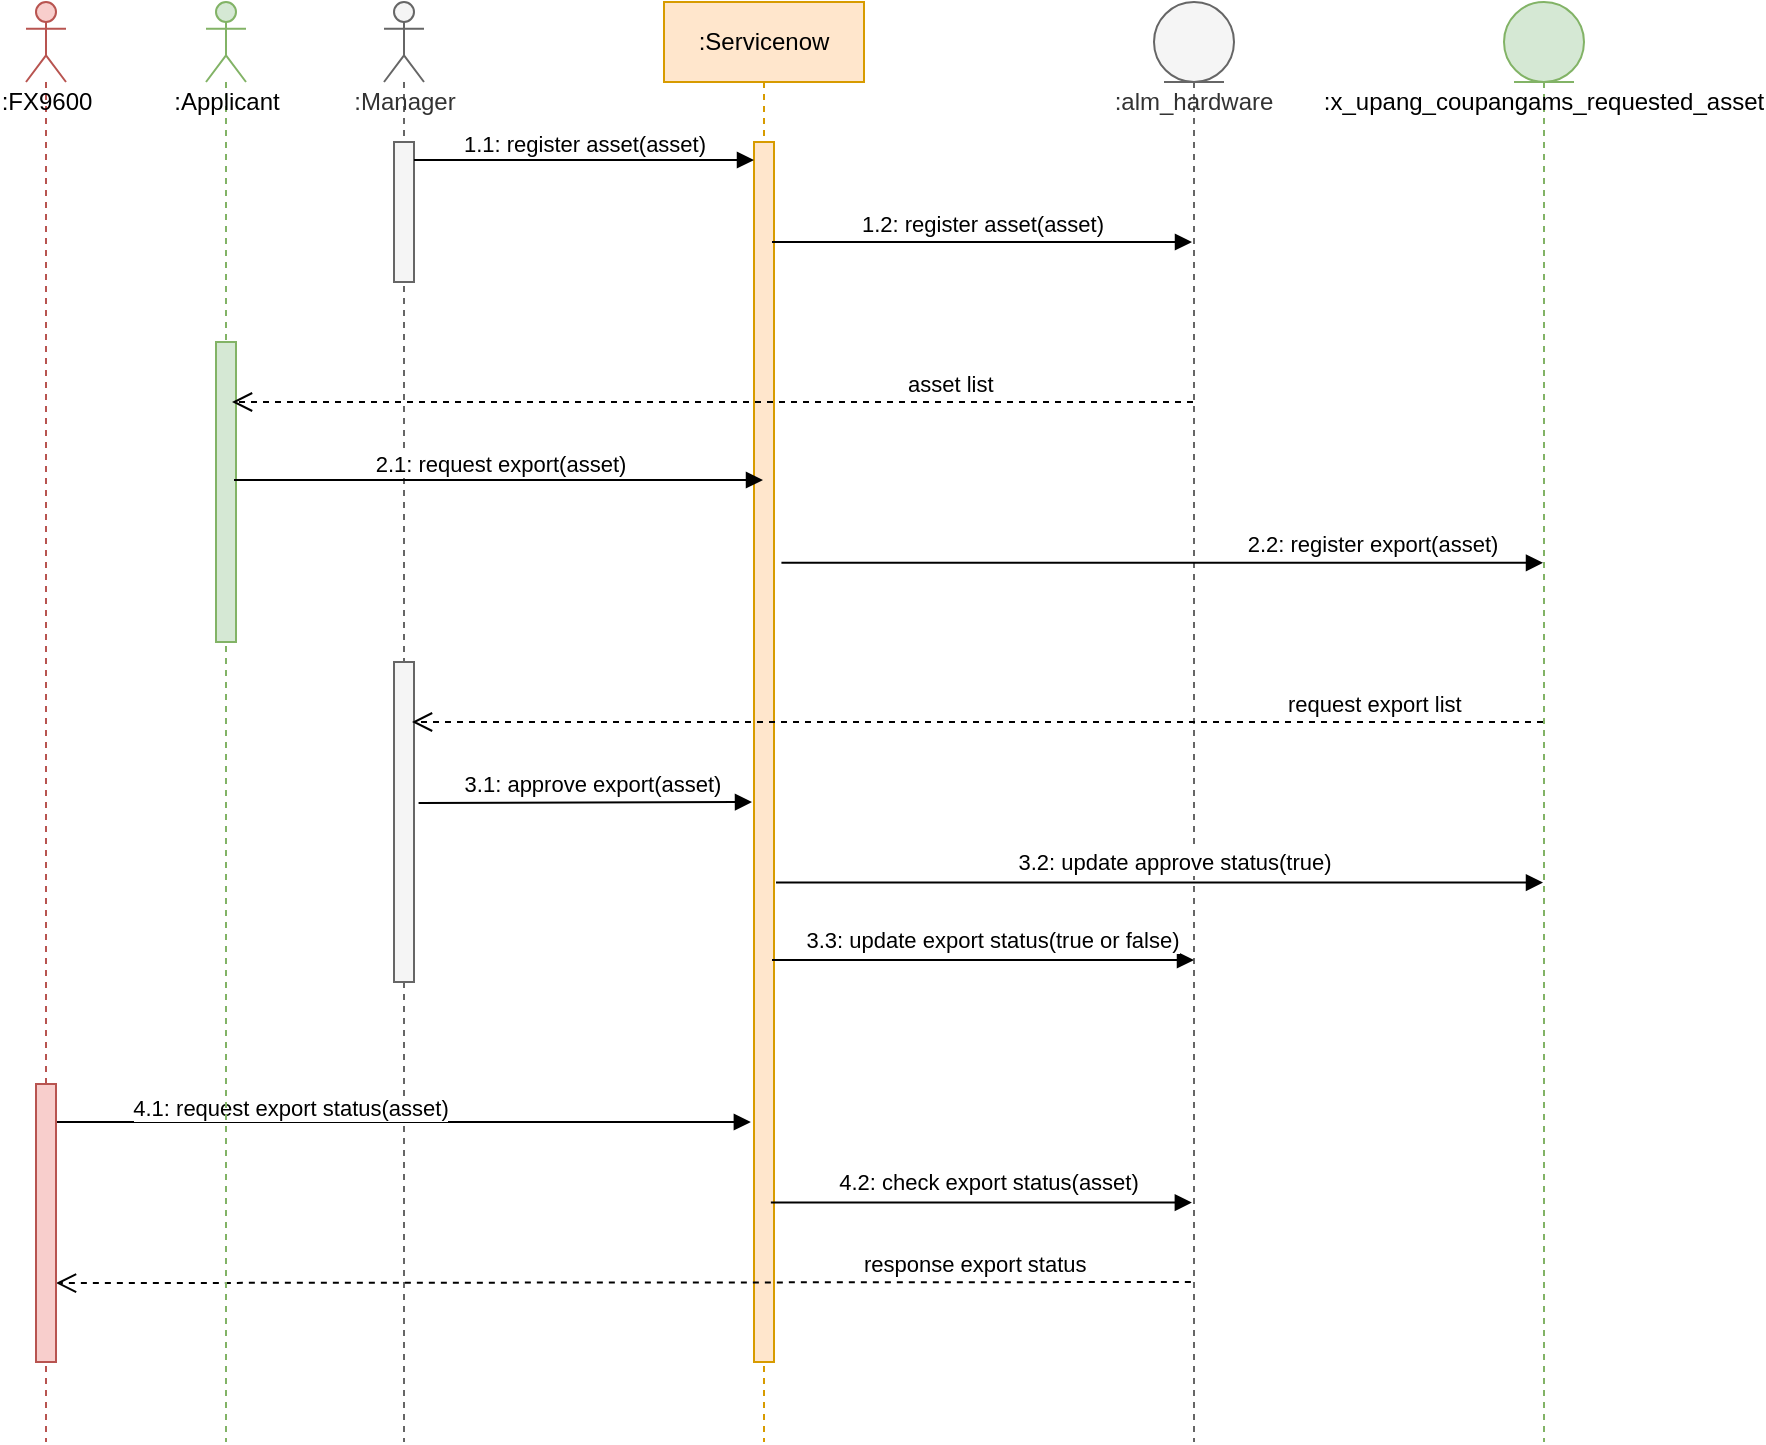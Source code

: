 <mxfile version="24.2.5" type="github" pages="3">
  <diagram name="고정형" id="--vtI4QlD3iQZnON2GcI">
    <mxGraphModel dx="984" dy="536" grid="1" gridSize="10" guides="1" tooltips="1" connect="1" arrows="1" fold="1" page="1" pageScale="1" pageWidth="1019" pageHeight="1320" math="0" shadow="0">
      <root>
        <mxCell id="0" />
        <mxCell id="1" parent="0" />
        <mxCell id="XppZFFv2hi1EjOijFOD9-2" value=":Manager" style="shape=umlLifeline;participant=umlActor;perimeter=lifelinePerimeter;html=1;container=1;collapsible=0;recursiveResize=0;verticalAlign=top;spacingTop=36;outlineConnect=0;size=40;fillColor=#f5f5f5;strokeColor=#666666;fontColor=#333333;" parent="1" vertex="1">
          <mxGeometry x="326" y="80" width="20" height="720" as="geometry" />
        </mxCell>
        <mxCell id="XppZFFv2hi1EjOijFOD9-3" value="" style="html=1;points=[];perimeter=orthogonalPerimeter;fillColor=#f5f5f5;strokeColor=#666666;fontColor=#333333;" parent="XppZFFv2hi1EjOijFOD9-2" vertex="1">
          <mxGeometry x="5" y="70" width="10" height="70" as="geometry" />
        </mxCell>
        <mxCell id="pyoK8WrelKXbnyUNcesg-3" value="" style="html=1;points=[];perimeter=orthogonalPerimeter;fillColor=#f5f5f5;strokeColor=#666666;fontColor=#333333;" parent="XppZFFv2hi1EjOijFOD9-2" vertex="1">
          <mxGeometry x="5" y="330" width="10" height="160" as="geometry" />
        </mxCell>
        <mxCell id="XppZFFv2hi1EjOijFOD9-4" value=":Servicenow" style="shape=umlLifeline;perimeter=lifelinePerimeter;whiteSpace=wrap;html=1;container=1;collapsible=0;recursiveResize=0;outlineConnect=0;fillColor=#ffe6cc;strokeColor=#d79b00;" parent="1" vertex="1">
          <mxGeometry x="466" y="80" width="100" height="720" as="geometry" />
        </mxCell>
        <mxCell id="XppZFFv2hi1EjOijFOD9-5" value="" style="html=1;points=[];perimeter=orthogonalPerimeter;fillColor=#ffe6cc;strokeColor=#d79b00;" parent="XppZFFv2hi1EjOijFOD9-4" vertex="1">
          <mxGeometry x="45" y="70" width="10" height="610" as="geometry" />
        </mxCell>
        <mxCell id="pyoK8WrelKXbnyUNcesg-10" value="response export status" style="html=1;verticalAlign=bottom;endArrow=open;dashed=1;endSize=8;rounded=0;spacingRight=0;align=left;spacingLeft=25;entryX=1.057;entryY=0.614;entryDx=0;entryDy=0;entryPerimeter=0;" parent="XppZFFv2hi1EjOijFOD9-4" edge="1">
          <mxGeometry x="-0.329" relative="1" as="geometry">
            <mxPoint x="-304.0" y="640.52" as="targetPoint" />
            <mxPoint x="263.43" y="640" as="sourcePoint" />
            <mxPoint as="offset" />
          </mxGeometry>
        </mxCell>
        <mxCell id="pyoK8WrelKXbnyUNcesg-8" value="4.1: request export status(asset)" style="html=1;verticalAlign=bottom;endArrow=block;rounded=0;align=center;" parent="XppZFFv2hi1EjOijFOD9-4" edge="1">
          <mxGeometry x="-0.326" y="-2" relative="1" as="geometry">
            <mxPoint x="-304" y="560" as="sourcePoint" />
            <mxPoint x="43.43" y="560" as="targetPoint" />
            <mxPoint as="offset" />
          </mxGeometry>
        </mxCell>
        <mxCell id="pyoK8WrelKXbnyUNcesg-9" value="4.2: check export status(asset)" style="html=1;verticalAlign=bottom;endArrow=block;rounded=0;align=center;exitX=1.1;exitY=0.669;exitDx=0;exitDy=0;exitPerimeter=0;" parent="XppZFFv2hi1EjOijFOD9-4" edge="1">
          <mxGeometry x="0.038" y="1" relative="1" as="geometry">
            <mxPoint x="53.43" y="600.26" as="sourcePoint" />
            <mxPoint x="263.93" y="600.26" as="targetPoint" />
            <mxPoint as="offset" />
          </mxGeometry>
        </mxCell>
        <mxCell id="XppZFFv2hi1EjOijFOD9-10" value="1.1: register asset(asset)" style="html=1;verticalAlign=bottom;endArrow=block;entryX=0;entryY=0;rounded=0;align=center;" parent="1" edge="1">
          <mxGeometry y="-1" relative="1" as="geometry">
            <mxPoint x="341" y="159.0" as="sourcePoint" />
            <mxPoint x="511" y="159.0" as="targetPoint" />
            <mxPoint as="offset" />
          </mxGeometry>
        </mxCell>
        <mxCell id="XppZFFv2hi1EjOijFOD9-13" value=":alm_hardware" style="shape=umlLifeline;participant=umlEntity;perimeter=lifelinePerimeter;whiteSpace=wrap;html=1;container=1;collapsible=0;recursiveResize=0;verticalAlign=top;spacingTop=36;outlineConnect=0;fillColor=#f5f5f5;strokeColor=#666666;fontColor=#333333;" parent="1" vertex="1">
          <mxGeometry x="711" y="80" width="40" height="720" as="geometry" />
        </mxCell>
        <mxCell id="kGZU3CG-0wBevOu82GHy-1" value=":x_upang_coupangams_requested_asset" style="shape=umlLifeline;participant=umlEntity;perimeter=lifelinePerimeter;whiteSpace=wrap;html=1;container=1;collapsible=0;recursiveResize=0;verticalAlign=top;spacingTop=36;outlineConnect=0;fillColor=#d5e8d4;strokeColor=#82b366;" parent="1" vertex="1">
          <mxGeometry x="886" y="80" width="40" height="720" as="geometry" />
        </mxCell>
        <mxCell id="953JhBYHvrAZvdX_GIwj-1" value="1.2: register asset(asset)" style="html=1;verticalAlign=bottom;endArrow=block;rounded=0;" parent="1" edge="1">
          <mxGeometry relative="1" as="geometry">
            <mxPoint x="520" y="200" as="sourcePoint" />
            <mxPoint x="730" y="200" as="targetPoint" />
          </mxGeometry>
        </mxCell>
        <mxCell id="953JhBYHvrAZvdX_GIwj-6" value=":Applicant" style="shape=umlLifeline;participant=umlActor;perimeter=lifelinePerimeter;html=1;container=1;collapsible=0;recursiveResize=0;verticalAlign=top;spacingTop=36;outlineConnect=0;size=40;fillColor=#d5e8d4;strokeColor=#82b366;" parent="1" vertex="1">
          <mxGeometry x="237" y="80" width="20" height="720" as="geometry" />
        </mxCell>
        <mxCell id="953JhBYHvrAZvdX_GIwj-7" value="" style="html=1;points=[];perimeter=orthogonalPerimeter;fillColor=#d5e8d4;strokeColor=#82b366;" parent="953JhBYHvrAZvdX_GIwj-6" vertex="1">
          <mxGeometry x="5" y="170" width="10" height="150" as="geometry" />
        </mxCell>
        <mxCell id="953JhBYHvrAZvdX_GIwj-8" value=":FX9600" style="shape=umlLifeline;participant=umlActor;perimeter=lifelinePerimeter;html=1;container=1;collapsible=0;recursiveResize=0;verticalAlign=top;spacingTop=36;outlineConnect=0;size=40;fillColor=#f8cecc;strokeColor=#b85450;" parent="1" vertex="1">
          <mxGeometry x="147" y="80" width="20" height="720" as="geometry" />
        </mxCell>
        <mxCell id="953JhBYHvrAZvdX_GIwj-9" value="" style="html=1;points=[];perimeter=orthogonalPerimeter;fillColor=#f8cecc;strokeColor=#b85450;" parent="953JhBYHvrAZvdX_GIwj-8" vertex="1">
          <mxGeometry x="5" y="541" width="10" height="139" as="geometry" />
        </mxCell>
        <mxCell id="953JhBYHvrAZvdX_GIwj-10" value="2.1: request export(asset)" style="html=1;verticalAlign=bottom;endArrow=block;rounded=0;align=center;" parent="1" edge="1">
          <mxGeometry y="-1" relative="1" as="geometry">
            <mxPoint x="251" y="319.0" as="sourcePoint" />
            <mxPoint x="515.5" y="319.0" as="targetPoint" />
            <mxPoint as="offset" />
          </mxGeometry>
        </mxCell>
        <mxCell id="pyoK8WrelKXbnyUNcesg-1" value="asset list" style="html=1;verticalAlign=bottom;endArrow=open;dashed=1;endSize=8;rounded=0;spacingRight=0;align=left;spacingLeft=25;" parent="1" edge="1">
          <mxGeometry x="-0.29" relative="1" as="geometry">
            <mxPoint x="250" y="280" as="targetPoint" />
            <mxPoint x="730.5" y="280" as="sourcePoint" />
            <mxPoint x="1" as="offset" />
          </mxGeometry>
        </mxCell>
        <mxCell id="pyoK8WrelKXbnyUNcesg-2" value="2.2: register export(asset)" style="html=1;verticalAlign=bottom;endArrow=block;rounded=0;align=center;exitX=1.371;exitY=0.373;exitDx=0;exitDy=0;exitPerimeter=0;" parent="1" edge="1">
          <mxGeometry x="0.553" relative="1" as="geometry">
            <mxPoint x="524.71" y="360.42" as="sourcePoint" />
            <mxPoint x="905.5" y="360.42" as="targetPoint" />
            <mxPoint as="offset" />
          </mxGeometry>
        </mxCell>
        <mxCell id="pyoK8WrelKXbnyUNcesg-4" value="request export list" style="html=1;verticalAlign=bottom;endArrow=open;dashed=1;endSize=8;rounded=0;spacingRight=0;align=left;spacingLeft=25;" parent="1" source="kGZU3CG-0wBevOu82GHy-1" edge="1">
          <mxGeometry x="-0.45" relative="1" as="geometry">
            <mxPoint x="340" y="440" as="targetPoint" />
            <mxPoint x="820.5" y="440" as="sourcePoint" />
            <mxPoint x="1" as="offset" />
          </mxGeometry>
        </mxCell>
        <mxCell id="pyoK8WrelKXbnyUNcesg-6" value="3.1: approve export(asset)" style="html=1;verticalAlign=bottom;endArrow=block;rounded=0;align=center;exitX=1.229;exitY=0.441;exitDx=0;exitDy=0;exitPerimeter=0;" parent="1" source="pyoK8WrelKXbnyUNcesg-3" edge="1">
          <mxGeometry x="0.042" relative="1" as="geometry">
            <mxPoint x="350" y="480" as="sourcePoint" />
            <mxPoint x="510" y="480" as="targetPoint" />
            <mxPoint as="offset" />
          </mxGeometry>
        </mxCell>
        <mxCell id="-OY7nH8zZanoNaIg1-Lm-1" value="3.3: update export status(true or false)" style="html=1;verticalAlign=bottom;endArrow=block;rounded=0;align=center;" parent="1" edge="1">
          <mxGeometry x="0.038" y="1" relative="1" as="geometry">
            <mxPoint x="520" y="559" as="sourcePoint" />
            <mxPoint x="731" y="559" as="targetPoint" />
            <mxPoint as="offset" />
          </mxGeometry>
        </mxCell>
        <mxCell id="pyoK8WrelKXbnyUNcesg-7" value="3.2: update approve status(true)" style="html=1;verticalAlign=bottom;endArrow=block;rounded=0;align=center;exitX=1.1;exitY=0.669;exitDx=0;exitDy=0;exitPerimeter=0;" parent="1" edge="1">
          <mxGeometry x="0.038" y="1" relative="1" as="geometry">
            <mxPoint x="522" y="520.26" as="sourcePoint" />
            <mxPoint x="905.5" y="520.26" as="targetPoint" />
            <mxPoint as="offset" />
          </mxGeometry>
        </mxCell>
      </root>
    </mxGraphModel>
  </diagram>
  <diagram name="Mobile" id="CTdmIkKCP2cpCSRJCQUi">
    <mxGraphModel dx="1224" dy="536" grid="1" gridSize="10" guides="1" tooltips="1" connect="1" arrows="1" fold="1" page="1" pageScale="1" pageWidth="827" pageHeight="1169" math="0" shadow="0">
      <root>
        <mxCell id="0" />
        <mxCell id="1" parent="0" />
        <UserObject label="&lt;span style=&quot;color: rgb(0, 0, 0); font-family: Helvetica; font-size: 11px; font-style: normal; font-variant-ligatures: normal; font-variant-caps: normal; font-weight: 400; letter-spacing: normal; orphans: 2; text-align: left; text-indent: 0px; text-transform: none; widows: 2; word-spacing: 0px; -webkit-text-stroke-width: 0px; white-space: nowrap; background-color: rgb(255, 255, 255); text-decoration-thickness: initial; text-decoration-style: initial; text-decoration-color: initial; display: inline !important; float: none;&quot;&gt;2.3: response due diligence asset list&lt;/span&gt;" placeholders="1" name="Variable" id="dZNajv5C_46ng1oyPFFv-17">
          <mxCell style="text;html=1;strokeColor=none;fillColor=none;align=center;verticalAlign=middle;whiteSpace=wrap;overflow=hidden;" parent="1" vertex="1">
            <mxGeometry x="400" y="460" width="210" height="20" as="geometry" />
          </mxCell>
        </UserObject>
        <mxCell id="PrHtrboNvN1LFKegMaEQ-30" value="RITM 조회" style="shape=umlFrame;whiteSpace=wrap;html=1;fillColor=#ffe6cc;strokeColor=#d79b00;width=80;height=20;" parent="1" vertex="1">
          <mxGeometry x="80" y="160" width="1000" height="160" as="geometry" />
        </mxCell>
        <mxCell id="PrHtrboNvN1LFKegMaEQ-2" value=":User" style="shape=umlLifeline;participant=umlActor;perimeter=lifelinePerimeter;html=1;container=1;collapsible=0;recursiveResize=0;verticalAlign=top;spacingTop=36;outlineConnect=0;size=40;fillColor=#f8cecc;strokeColor=#b85450;" parent="1" vertex="1">
          <mxGeometry x="209" y="80" width="20" height="930" as="geometry" />
        </mxCell>
        <mxCell id="PrHtrboNvN1LFKegMaEQ-3" value="" style="html=1;points=[];perimeter=orthogonalPerimeter;fillColor=#f8cecc;strokeColor=#b85450;" parent="PrHtrboNvN1LFKegMaEQ-2" vertex="1">
          <mxGeometry x="5" y="70" width="10" height="820" as="geometry" />
        </mxCell>
        <mxCell id="PrHtrboNvN1LFKegMaEQ-4" value=":Mobile App" style="shape=umlLifeline;perimeter=lifelinePerimeter;whiteSpace=wrap;html=1;container=1;collapsible=0;recursiveResize=0;outlineConnect=0;fillColor=#e1d5e7;strokeColor=#9673a6;" parent="1" vertex="1">
          <mxGeometry x="349" y="80" width="100" height="930" as="geometry" />
        </mxCell>
        <mxCell id="PrHtrboNvN1LFKegMaEQ-5" value="" style="html=1;points=[];perimeter=orthogonalPerimeter;fillColor=#e1d5e7;strokeColor=#9673a6;" parent="PrHtrboNvN1LFKegMaEQ-4" vertex="1">
          <mxGeometry x="45" y="70" width="10" height="820" as="geometry" />
        </mxCell>
        <mxCell id="PrHtrboNvN1LFKegMaEQ-7" value="1: ticket" style="html=1;verticalAlign=bottom;endArrow=block;entryX=0;entryY=0;rounded=0;align=center;" parent="1" edge="1">
          <mxGeometry y="-1" relative="1" as="geometry">
            <mxPoint x="224" y="180.0" as="sourcePoint" />
            <mxPoint x="394" y="180.0" as="targetPoint" />
            <mxPoint as="offset" />
          </mxGeometry>
        </mxCell>
        <mxCell id="22zR-3tpZ3dT_F8h-klT-1" value=":Servicenow" style="shape=umlLifeline;perimeter=lifelinePerimeter;whiteSpace=wrap;html=1;container=1;collapsible=0;recursiveResize=0;outlineConnect=0;fillColor=#ffe6cc;strokeColor=#d79b00;" parent="1" vertex="1">
          <mxGeometry x="560" y="80" width="100" height="930" as="geometry" />
        </mxCell>
        <mxCell id="22zR-3tpZ3dT_F8h-klT-2" value="" style="html=1;points=[];perimeter=orthogonalPerimeter;fillColor=#ffe6cc;strokeColor=#d79b00;" parent="22zR-3tpZ3dT_F8h-klT-1" vertex="1">
          <mxGeometry x="45" y="70" width="10" height="820" as="geometry" />
        </mxCell>
        <mxCell id="ZnmoivJo9zs1owLyApfR-1" value="1.2: request RITM(ticket)" style="html=1;verticalAlign=bottom;endArrow=block;rounded=0;" parent="1" edge="1">
          <mxGeometry x="0.005" relative="1" as="geometry">
            <mxPoint x="405" y="220" as="sourcePoint" />
            <mxPoint x="600" y="220" as="targetPoint" />
            <mxPoint as="offset" />
          </mxGeometry>
        </mxCell>
        <mxCell id="p_xVUOrbrtQjltrd1UVE-1" value="1.3: response sc_task state" style="html=1;verticalAlign=bottom;endArrow=open;dashed=1;endSize=8;rounded=0;spacingRight=0;align=left;spacingLeft=25;" parent="1" edge="1">
          <mxGeometry x="0.895" relative="1" as="geometry">
            <mxPoint x="410" y="280" as="targetPoint" />
            <mxPoint x="600" y="280" as="sourcePoint" />
            <mxPoint as="offset" />
          </mxGeometry>
        </mxCell>
        <mxCell id="p_xVUOrbrtQjltrd1UVE-2" value="&lt;font style=&quot;font-size: 11px;&quot;&gt;실사 목록 조회&lt;/font&gt;" style="shape=umlFrame;whiteSpace=wrap;html=1;fillColor=#ffe6cc;strokeColor=#d79b00;width=80;height=20;" parent="1" vertex="1">
          <mxGeometry x="81" y="359" width="1000" height="160" as="geometry" />
        </mxCell>
        <mxCell id="p_xVUOrbrtQjltrd1UVE-3" value="2: &#39;확인&#39; 버튼" style="html=1;verticalAlign=bottom;endArrow=block;entryX=0;entryY=0;rounded=0;align=center;" parent="1" edge="1">
          <mxGeometry y="-1" relative="1" as="geometry">
            <mxPoint x="225" y="379.0" as="sourcePoint" />
            <mxPoint x="395" y="379.0" as="targetPoint" />
            <mxPoint as="offset" />
          </mxGeometry>
        </mxCell>
        <mxCell id="p_xVUOrbrtQjltrd1UVE-4" value="2.2: request assets(task_sys_id)" style="html=1;verticalAlign=bottom;endArrow=block;rounded=0;" parent="1" edge="1">
          <mxGeometry relative="1" as="geometry">
            <mxPoint x="406" y="419" as="sourcePoint" />
            <mxPoint x="601" y="419" as="targetPoint" />
          </mxGeometry>
        </mxCell>
        <mxCell id="p_xVUOrbrtQjltrd1UVE-5" value="" style="html=1;verticalAlign=bottom;endArrow=open;dashed=1;endSize=8;rounded=0;spacingRight=0;align=left;spacingLeft=25;" parent="1" edge="1">
          <mxGeometry x="0.695" y="-9" relative="1" as="geometry">
            <mxPoint x="410" y="480" as="targetPoint" />
            <mxPoint x="601" y="479" as="sourcePoint" />
            <mxPoint as="offset" />
          </mxGeometry>
        </mxCell>
        <mxCell id="dZNajv5C_46ng1oyPFFv-2" value="Sync data" style="shape=umlFrame;whiteSpace=wrap;html=1;fillColor=#ffe6cc;strokeColor=#d79b00;width=80;height=20;" parent="1" vertex="1">
          <mxGeometry x="81" y="560" width="1000" height="160" as="geometry" />
        </mxCell>
        <mxCell id="dZNajv5C_46ng1oyPFFv-3" value="3: sync data" style="html=1;verticalAlign=bottom;endArrow=block;entryX=0;entryY=0;rounded=0;align=center;" parent="1" edge="1">
          <mxGeometry y="-1" relative="1" as="geometry">
            <mxPoint x="225" y="580.0" as="sourcePoint" />
            <mxPoint x="395" y="580.0" as="targetPoint" />
            <mxPoint as="offset" />
          </mxGeometry>
        </mxCell>
        <mxCell id="dZNajv5C_46ng1oyPFFv-4" value="1.2: request complete asset list" style="html=1;verticalAlign=bottom;endArrow=block;rounded=0;" parent="1" edge="1">
          <mxGeometry x="0.005" relative="1" as="geometry">
            <mxPoint x="406" y="620" as="sourcePoint" />
            <mxPoint x="601" y="620" as="targetPoint" />
            <mxPoint as="offset" />
          </mxGeometry>
        </mxCell>
        <mxCell id="dZNajv5C_46ng1oyPFFv-5" value="1.3: response 200" style="html=1;verticalAlign=bottom;endArrow=open;dashed=1;endSize=8;rounded=0;spacingRight=0;align=left;spacingLeft=25;" parent="1" edge="1">
          <mxGeometry x="0.895" relative="1" as="geometry">
            <mxPoint x="411" y="680" as="targetPoint" />
            <mxPoint x="601" y="680" as="sourcePoint" />
            <mxPoint as="offset" />
          </mxGeometry>
        </mxCell>
        <mxCell id="dZNajv5C_46ng1oyPFFv-6" value="&lt;font style=&quot;font-size: 11px;&quot;&gt;자산 상세 조회&lt;/font&gt;" style="shape=umlFrame;whiteSpace=wrap;html=1;fillColor=#ffe6cc;strokeColor=#d79b00;width=80;height=20;" parent="1" vertex="1">
          <mxGeometry x="81" y="770" width="1000" height="160" as="geometry" />
        </mxCell>
        <mxCell id="dZNajv5C_46ng1oyPFFv-7" value="4: serial number or asset tag" style="html=1;verticalAlign=bottom;endArrow=block;entryX=0;entryY=0;rounded=0;align=center;" parent="1" edge="1">
          <mxGeometry y="-1" relative="1" as="geometry">
            <mxPoint x="225" y="790.0" as="sourcePoint" />
            <mxPoint x="395" y="790.0" as="targetPoint" />
            <mxPoint as="offset" />
          </mxGeometry>
        </mxCell>
        <mxCell id="dZNajv5C_46ng1oyPFFv-8" value="1.2: request serial number or asset tag" style="html=1;verticalAlign=bottom;endArrow=block;rounded=0;" parent="1" edge="1">
          <mxGeometry x="0.005" relative="1" as="geometry">
            <mxPoint x="406" y="830" as="sourcePoint" />
            <mxPoint x="601" y="830" as="targetPoint" />
            <mxPoint as="offset" />
          </mxGeometry>
        </mxCell>
        <mxCell id="dZNajv5C_46ng1oyPFFv-9" value="1.3: response asset details" style="html=1;verticalAlign=bottom;endArrow=open;dashed=1;endSize=8;rounded=0;spacingRight=0;align=left;spacingLeft=25;" parent="1" edge="1">
          <mxGeometry x="0.895" relative="1" as="geometry">
            <mxPoint x="411" y="890" as="targetPoint" />
            <mxPoint x="601" y="890" as="sourcePoint" />
            <mxPoint as="offset" />
          </mxGeometry>
        </mxCell>
        <UserObject label="/api/x_upang_coupangams/mobile_ams/task" placeholders="1" name="Variable" id="dZNajv5C_46ng1oyPFFv-11">
          <mxCell style="text;html=1;strokeColor=none;fillColor=none;align=center;verticalAlign=middle;whiteSpace=wrap;overflow=hidden;" parent="1" vertex="1">
            <mxGeometry x="791" y="290" width="290" height="20" as="geometry" />
          </mxCell>
        </UserObject>
        <UserObject label="/api/x_upang_coupangams/mobile_ams/u_due_diligence_items" placeholders="1" name="Variable" id="dZNajv5C_46ng1oyPFFv-12">
          <mxCell style="text;html=1;strokeColor=none;fillColor=none;align=center;verticalAlign=middle;whiteSpace=wrap;overflow=hidden;" parent="1" vertex="1">
            <mxGeometry x="710" y="490" width="370" height="20" as="geometry" />
          </mxCell>
        </UserObject>
        <UserObject label="/api/upang/mobile_ams/due_dilligences/done" placeholders="1" name="Variable" id="dZNajv5C_46ng1oyPFFv-13">
          <mxCell style="text;html=1;strokeColor=none;fillColor=none;align=center;verticalAlign=middle;whiteSpace=wrap;overflow=hidden;" parent="1" vertex="1">
            <mxGeometry x="790" y="680" width="290" height="20" as="geometry" />
          </mxCell>
        </UserObject>
        <UserObject label="/api/x_upang_coupangams/mobile_ams/alm_hardware" placeholders="1" name="Variable" id="dZNajv5C_46ng1oyPFFv-14">
          <mxCell style="text;html=1;strokeColor=none;fillColor=none;align=center;verticalAlign=middle;whiteSpace=wrap;overflow=hidden;" parent="1" vertex="1">
            <mxGeometry x="770" y="890" width="311" height="20" as="geometry" />
          </mxCell>
        </UserObject>
      </root>
    </mxGraphModel>
  </diagram>
  <diagram name="헬스체크" id="PGbxqlrOId_Ptxjw-vqR">
    <mxGraphModel dx="1234" dy="1121" grid="1" gridSize="10" guides="1" tooltips="1" connect="1" arrows="1" fold="1" page="1" pageScale="1" pageWidth="827" pageHeight="1169" math="0" shadow="0">
      <root>
        <mxCell id="0" />
        <mxCell id="1" parent="0" />
        <mxCell id="9EZNvxzXHeqeceQX3bDF-4" value=":Servicenow" style="shape=umlLifeline;perimeter=lifelinePerimeter;whiteSpace=wrap;html=1;container=1;collapsible=0;recursiveResize=0;outlineConnect=0;fillColor=#ffe6cc;strokeColor=#d79b00;" parent="1" vertex="1">
          <mxGeometry x="367" y="80" width="100" height="720" as="geometry" />
        </mxCell>
        <mxCell id="9EZNvxzXHeqeceQX3bDF-5" value="" style="html=1;points=[];perimeter=orthogonalPerimeter;fillColor=#ffe6cc;strokeColor=#d79b00;" parent="9EZNvxzXHeqeceQX3bDF-4" vertex="1">
          <mxGeometry x="45" y="70" width="10" height="610" as="geometry" />
        </mxCell>
        <mxCell id="9EZNvxzXHeqeceQX3bDF-6" value="response export status" style="html=1;verticalAlign=bottom;endArrow=open;dashed=1;endSize=8;rounded=0;spacingRight=0;align=left;spacingLeft=25;entryX=1.057;entryY=0.614;entryDx=0;entryDy=0;entryPerimeter=0;" parent="9EZNvxzXHeqeceQX3bDF-4" edge="1">
          <mxGeometry x="-0.329" relative="1" as="geometry">
            <mxPoint x="-304.0" y="640.52" as="targetPoint" />
            <mxPoint x="263.43" y="640" as="sourcePoint" />
            <mxPoint as="offset" />
          </mxGeometry>
        </mxCell>
        <mxCell id="9EZNvxzXHeqeceQX3bDF-7" value="1.1: send status(fx9600)" style="html=1;verticalAlign=bottom;endArrow=block;rounded=0;align=center;exitX=0.8;exitY=0.082;exitDx=0;exitDy=0;exitPerimeter=0;" parent="9EZNvxzXHeqeceQX3bDF-4" source="9EZNvxzXHeqeceQX3bDF-16" edge="1">
          <mxGeometry x="-0.042" relative="1" as="geometry">
            <mxPoint x="-197" y="120" as="sourcePoint" />
            <mxPoint x="43.43" y="120" as="targetPoint" />
            <mxPoint as="offset" />
          </mxGeometry>
        </mxCell>
        <mxCell id="9EZNvxzXHeqeceQX3bDF-8" value="4.2: check export status(asset)" style="html=1;verticalAlign=bottom;endArrow=block;rounded=0;align=center;exitX=1.1;exitY=0.669;exitDx=0;exitDy=0;exitPerimeter=0;" parent="9EZNvxzXHeqeceQX3bDF-4" edge="1">
          <mxGeometry x="0.038" y="1" relative="1" as="geometry">
            <mxPoint x="53.43" y="600.26" as="sourcePoint" />
            <mxPoint x="263.93" y="600.26" as="targetPoint" />
            <mxPoint as="offset" />
          </mxGeometry>
        </mxCell>
        <mxCell id="9EZNvxzXHeqeceQX3bDF-10" value=":alm_hardware" style="shape=umlLifeline;participant=umlEntity;perimeter=lifelinePerimeter;whiteSpace=wrap;html=1;container=1;collapsible=0;recursiveResize=0;verticalAlign=top;spacingTop=36;outlineConnect=0;fillColor=#f5f5f5;strokeColor=#666666;fontColor=#333333;" parent="1" vertex="1">
          <mxGeometry x="612" y="80" width="40" height="720" as="geometry" />
        </mxCell>
        <mxCell id="9EZNvxzXHeqeceQX3bDF-11" value=":x_upang_coupangams_requested_asset" style="shape=umlLifeline;participant=umlEntity;perimeter=lifelinePerimeter;whiteSpace=wrap;html=1;container=1;collapsible=0;recursiveResize=0;verticalAlign=top;spacingTop=36;outlineConnect=0;fillColor=#d5e8d4;strokeColor=#82b366;" parent="1" vertex="1">
          <mxGeometry x="787" y="80" width="40" height="720" as="geometry" />
        </mxCell>
        <mxCell id="9EZNvxzXHeqeceQX3bDF-12" value="1.2: register asset(asset)" style="html=1;verticalAlign=bottom;endArrow=block;rounded=0;" parent="1" edge="1">
          <mxGeometry relative="1" as="geometry">
            <mxPoint x="421" y="200" as="sourcePoint" />
            <mxPoint x="631" y="200" as="targetPoint" />
          </mxGeometry>
        </mxCell>
        <mxCell id="9EZNvxzXHeqeceQX3bDF-15" value=":FX9600" style="shape=umlLifeline;participant=umlActor;perimeter=lifelinePerimeter;html=1;container=1;collapsible=0;recursiveResize=0;verticalAlign=top;spacingTop=36;outlineConnect=0;size=40;fillColor=#f8cecc;strokeColor=#b85450;" parent="1" vertex="1">
          <mxGeometry x="147" y="80" width="20" height="720" as="geometry" />
        </mxCell>
        <mxCell id="9EZNvxzXHeqeceQX3bDF-16" value="" style="html=1;points=[];perimeter=orthogonalPerimeter;fillColor=#f8cecc;strokeColor=#b85450;" parent="9EZNvxzXHeqeceQX3bDF-15" vertex="1">
          <mxGeometry x="5" y="70" width="10" height="610" as="geometry" />
        </mxCell>
        <mxCell id="9EZNvxzXHeqeceQX3bDF-19" value="2.2: register export(asset)" style="html=1;verticalAlign=bottom;endArrow=block;rounded=0;align=center;exitX=1.371;exitY=0.373;exitDx=0;exitDy=0;exitPerimeter=0;" parent="1" edge="1">
          <mxGeometry x="0.553" relative="1" as="geometry">
            <mxPoint x="425.71" y="360.42" as="sourcePoint" />
            <mxPoint x="806.5" y="360.42" as="targetPoint" />
            <mxPoint as="offset" />
          </mxGeometry>
        </mxCell>
        <mxCell id="9EZNvxzXHeqeceQX3bDF-20" value="request export list" style="html=1;verticalAlign=bottom;endArrow=open;dashed=1;endSize=8;rounded=0;spacingRight=0;align=left;spacingLeft=25;" parent="1" source="9EZNvxzXHeqeceQX3bDF-11" edge="1">
          <mxGeometry x="-0.45" relative="1" as="geometry">
            <mxPoint x="340" y="440" as="targetPoint" />
            <mxPoint x="820.5" y="440" as="sourcePoint" />
            <mxPoint x="1" as="offset" />
          </mxGeometry>
        </mxCell>
        <mxCell id="9EZNvxzXHeqeceQX3bDF-22" value="3.3: update export status(true or false)" style="html=1;verticalAlign=bottom;endArrow=block;rounded=0;align=center;" parent="1" edge="1">
          <mxGeometry x="0.038" y="1" relative="1" as="geometry">
            <mxPoint x="421" y="559" as="sourcePoint" />
            <mxPoint x="632" y="559" as="targetPoint" />
            <mxPoint as="offset" />
          </mxGeometry>
        </mxCell>
        <mxCell id="9EZNvxzXHeqeceQX3bDF-23" value="3.2: update approve status(true)" style="html=1;verticalAlign=bottom;endArrow=block;rounded=0;align=center;exitX=1.1;exitY=0.669;exitDx=0;exitDy=0;exitPerimeter=0;" parent="1" edge="1">
          <mxGeometry x="0.038" y="1" relative="1" as="geometry">
            <mxPoint x="423" y="520.26" as="sourcePoint" />
            <mxPoint x="806.5" y="520.26" as="targetPoint" />
            <mxPoint as="offset" />
          </mxGeometry>
        </mxCell>
      </root>
    </mxGraphModel>
  </diagram>
</mxfile>
